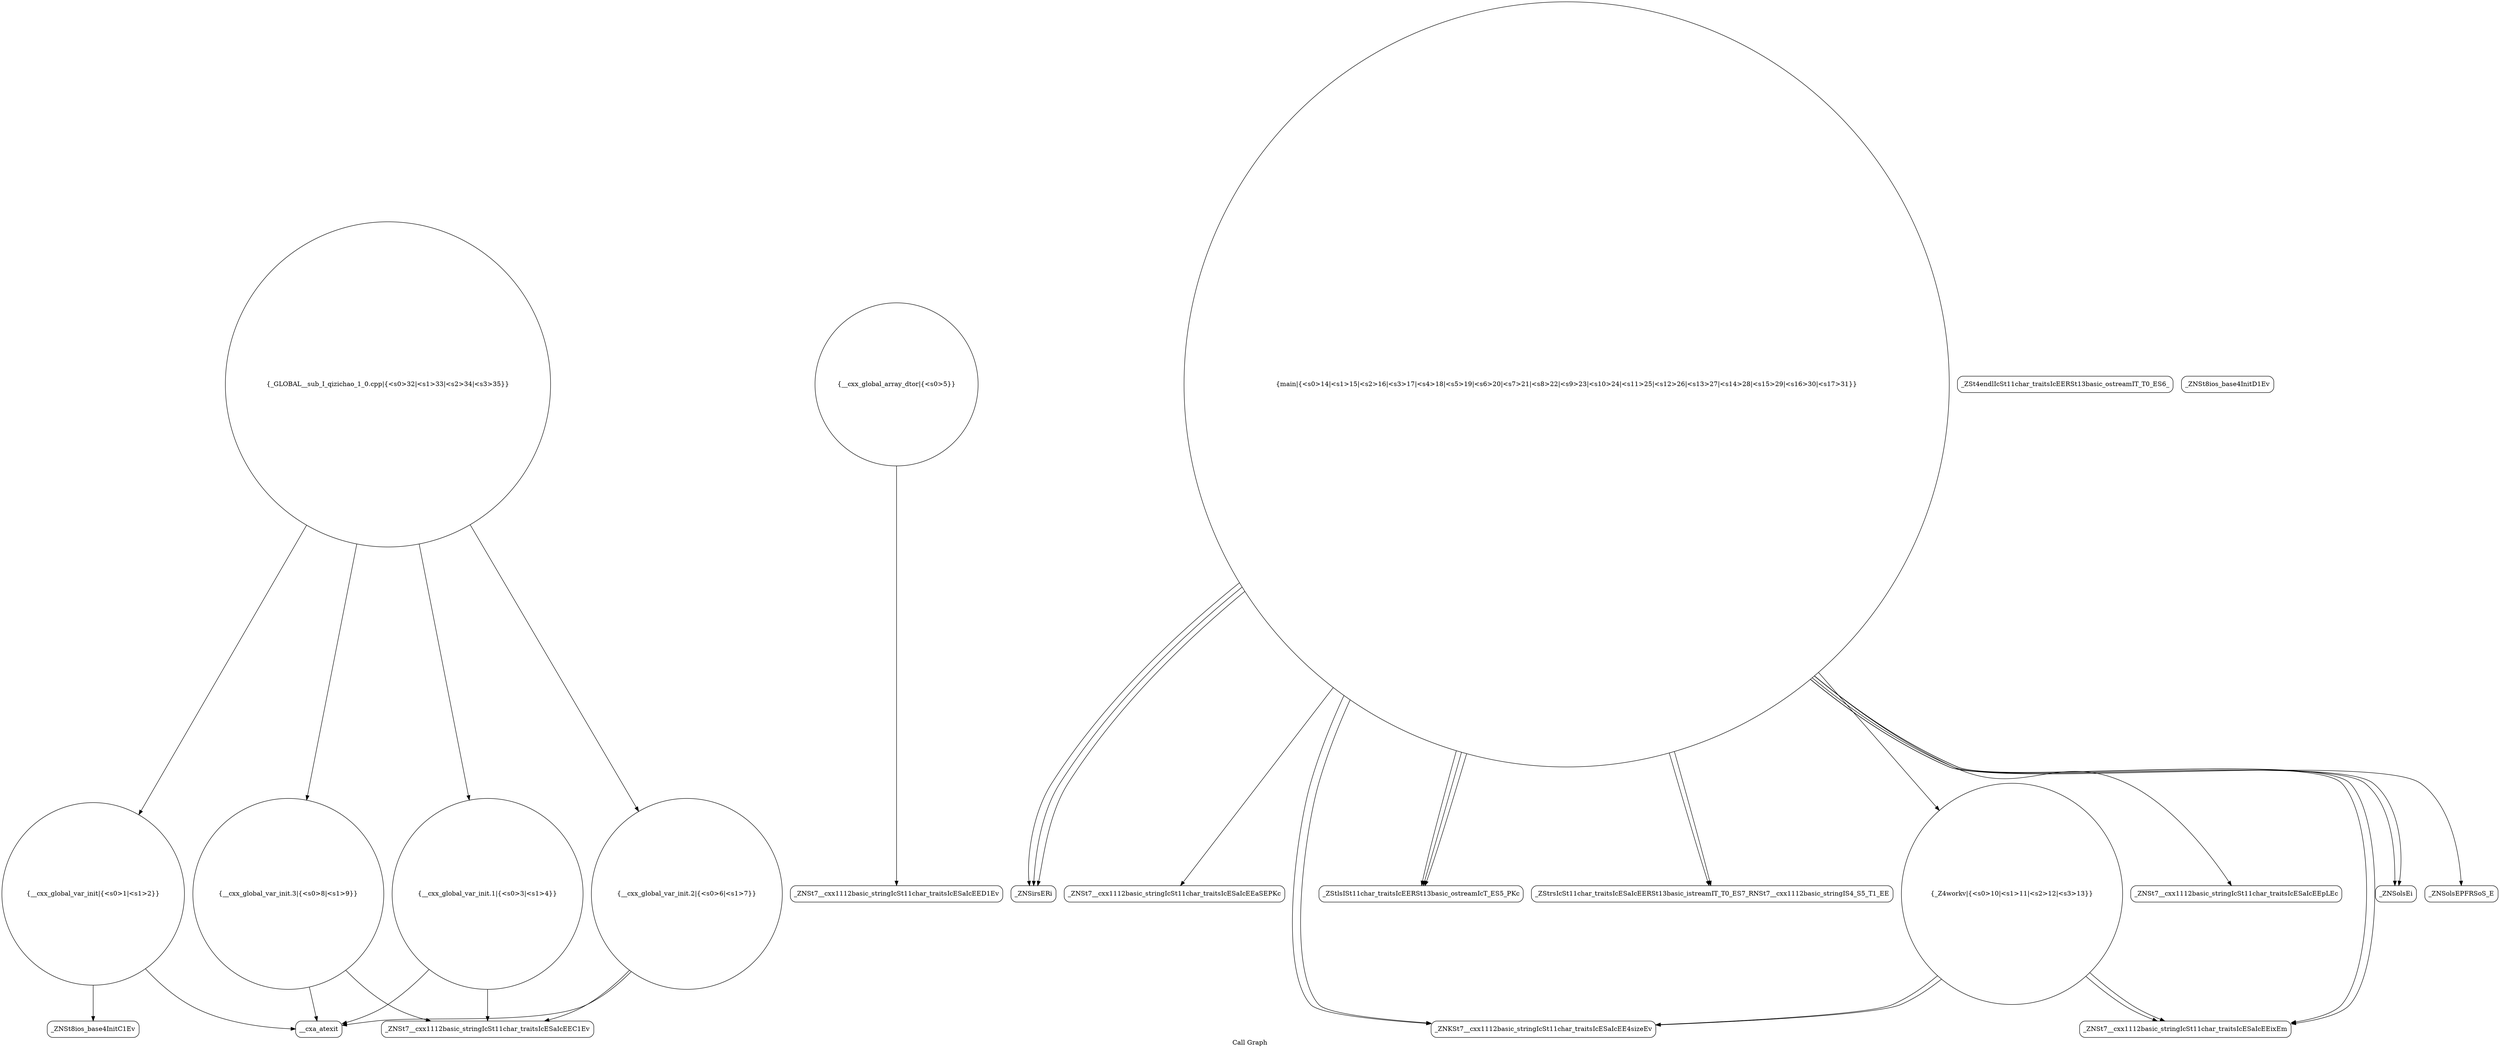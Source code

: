 digraph "Call Graph" {
	label="Call Graph";

	Node0x558a2a2a98d0 [shape=record,shape=circle,label="{__cxx_global_var_init|{<s0>1|<s1>2}}"];
	Node0x558a2a2a98d0:s0 -> Node0x558a2a2a9d60[color=black];
	Node0x558a2a2a98d0:s1 -> Node0x558a2a2a9e60[color=black];
	Node0x558a2a2aa060 [shape=record,shape=Mrecord,label="{_ZNSt7__cxx1112basic_stringIcSt11char_traitsIcESaIcEED1Ev}"];
	Node0x558a2a2aa3e0 [shape=record,shape=Mrecord,label="{_ZNSirsERi}"];
	Node0x558a2a2aa760 [shape=record,shape=Mrecord,label="{_ZSt4endlIcSt11char_traitsIcEERSt13basic_ostreamIT_T0_ES6_}"];
	Node0x558a2a2a9de0 [shape=record,shape=Mrecord,label="{_ZNSt8ios_base4InitD1Ev}"];
	Node0x558a2a2aa160 [shape=record,shape=circle,label="{__cxx_global_var_init.3|{<s0>8|<s1>9}}"];
	Node0x558a2a2aa160:s0 -> Node0x558a2a2a9f60[color=black];
	Node0x558a2a2aa160:s1 -> Node0x558a2a2a9e60[color=black];
	Node0x558a2a2aa4e0 [shape=record,shape=Mrecord,label="{_ZNSt7__cxx1112basic_stringIcSt11char_traitsIcESaIcEEaSEPKc}"];
	Node0x558a2a2a9ee0 [shape=record,shape=circle,label="{__cxx_global_var_init.1|{<s0>3|<s1>4}}"];
	Node0x558a2a2a9ee0:s0 -> Node0x558a2a2a9f60[color=black];
	Node0x558a2a2a9ee0:s1 -> Node0x558a2a2a9e60[color=black];
	Node0x558a2a2aa260 [shape=record,shape=Mrecord,label="{_ZNKSt7__cxx1112basic_stringIcSt11char_traitsIcESaIcEE4sizeEv}"];
	Node0x558a2a2aa5e0 [shape=record,shape=Mrecord,label="{_ZStlsISt11char_traitsIcEERSt13basic_ostreamIcT_ES5_PKc}"];
	Node0x558a2a2a9fe0 [shape=record,shape=circle,label="{__cxx_global_array_dtor|{<s0>5}}"];
	Node0x558a2a2a9fe0:s0 -> Node0x558a2a2aa060[color=black];
	Node0x558a2a2aa360 [shape=record,shape=circle,label="{main|{<s0>14|<s1>15|<s2>16|<s3>17|<s4>18|<s5>19|<s6>20|<s7>21|<s8>22|<s9>23|<s10>24|<s11>25|<s12>26|<s13>27|<s14>28|<s15>29|<s16>30|<s17>31}}"];
	Node0x558a2a2aa360:s0 -> Node0x558a2a2aa3e0[color=black];
	Node0x558a2a2aa360:s1 -> Node0x558a2a2aa460[color=black];
	Node0x558a2a2aa360:s2 -> Node0x558a2a2aa3e0[color=black];
	Node0x558a2a2aa360:s3 -> Node0x558a2a2aa3e0[color=black];
	Node0x558a2a2aa360:s4 -> Node0x558a2a2aa460[color=black];
	Node0x558a2a2aa360:s5 -> Node0x558a2a2aa260[color=black];
	Node0x558a2a2aa360:s6 -> Node0x558a2a2aa260[color=black];
	Node0x558a2a2aa360:s7 -> Node0x558a2a2aa2e0[color=black];
	Node0x558a2a2aa360:s8 -> Node0x558a2a2aa4e0[color=black];
	Node0x558a2a2aa360:s9 -> Node0x558a2a2aa2e0[color=black];
	Node0x558a2a2aa360:s10 -> Node0x558a2a2aa560[color=black];
	Node0x558a2a2aa360:s11 -> Node0x558a2a2aa1e0[color=black];
	Node0x558a2a2aa360:s12 -> Node0x558a2a2aa5e0[color=black];
	Node0x558a2a2aa360:s13 -> Node0x558a2a2aa660[color=black];
	Node0x558a2a2aa360:s14 -> Node0x558a2a2aa5e0[color=black];
	Node0x558a2a2aa360:s15 -> Node0x558a2a2aa5e0[color=black];
	Node0x558a2a2aa360:s16 -> Node0x558a2a2aa660[color=black];
	Node0x558a2a2aa360:s17 -> Node0x558a2a2aa6e0[color=black];
	Node0x558a2a2aa6e0 [shape=record,shape=Mrecord,label="{_ZNSolsEPFRSoS_E}"];
	Node0x558a2a2a9d60 [shape=record,shape=Mrecord,label="{_ZNSt8ios_base4InitC1Ev}"];
	Node0x558a2a2aa0e0 [shape=record,shape=circle,label="{__cxx_global_var_init.2|{<s0>6|<s1>7}}"];
	Node0x558a2a2aa0e0:s0 -> Node0x558a2a2a9f60[color=black];
	Node0x558a2a2aa0e0:s1 -> Node0x558a2a2a9e60[color=black];
	Node0x558a2a2aa460 [shape=record,shape=Mrecord,label="{_ZStrsIcSt11char_traitsIcESaIcEERSt13basic_istreamIT_T0_ES7_RNSt7__cxx1112basic_stringIS4_S5_T1_EE}"];
	Node0x558a2a2aa7e0 [shape=record,shape=circle,label="{_GLOBAL__sub_I_qizichao_1_0.cpp|{<s0>32|<s1>33|<s2>34|<s3>35}}"];
	Node0x558a2a2aa7e0:s0 -> Node0x558a2a2a98d0[color=black];
	Node0x558a2a2aa7e0:s1 -> Node0x558a2a2a9ee0[color=black];
	Node0x558a2a2aa7e0:s2 -> Node0x558a2a2aa0e0[color=black];
	Node0x558a2a2aa7e0:s3 -> Node0x558a2a2aa160[color=black];
	Node0x558a2a2a9e60 [shape=record,shape=Mrecord,label="{__cxa_atexit}"];
	Node0x558a2a2aa1e0 [shape=record,shape=circle,label="{_Z4workv|{<s0>10|<s1>11|<s2>12|<s3>13}}"];
	Node0x558a2a2aa1e0:s0 -> Node0x558a2a2aa260[color=black];
	Node0x558a2a2aa1e0:s1 -> Node0x558a2a2aa260[color=black];
	Node0x558a2a2aa1e0:s2 -> Node0x558a2a2aa2e0[color=black];
	Node0x558a2a2aa1e0:s3 -> Node0x558a2a2aa2e0[color=black];
	Node0x558a2a2aa560 [shape=record,shape=Mrecord,label="{_ZNSt7__cxx1112basic_stringIcSt11char_traitsIcESaIcEEpLEc}"];
	Node0x558a2a2a9f60 [shape=record,shape=Mrecord,label="{_ZNSt7__cxx1112basic_stringIcSt11char_traitsIcESaIcEEC1Ev}"];
	Node0x558a2a2aa2e0 [shape=record,shape=Mrecord,label="{_ZNSt7__cxx1112basic_stringIcSt11char_traitsIcESaIcEEixEm}"];
	Node0x558a2a2aa660 [shape=record,shape=Mrecord,label="{_ZNSolsEi}"];
}
